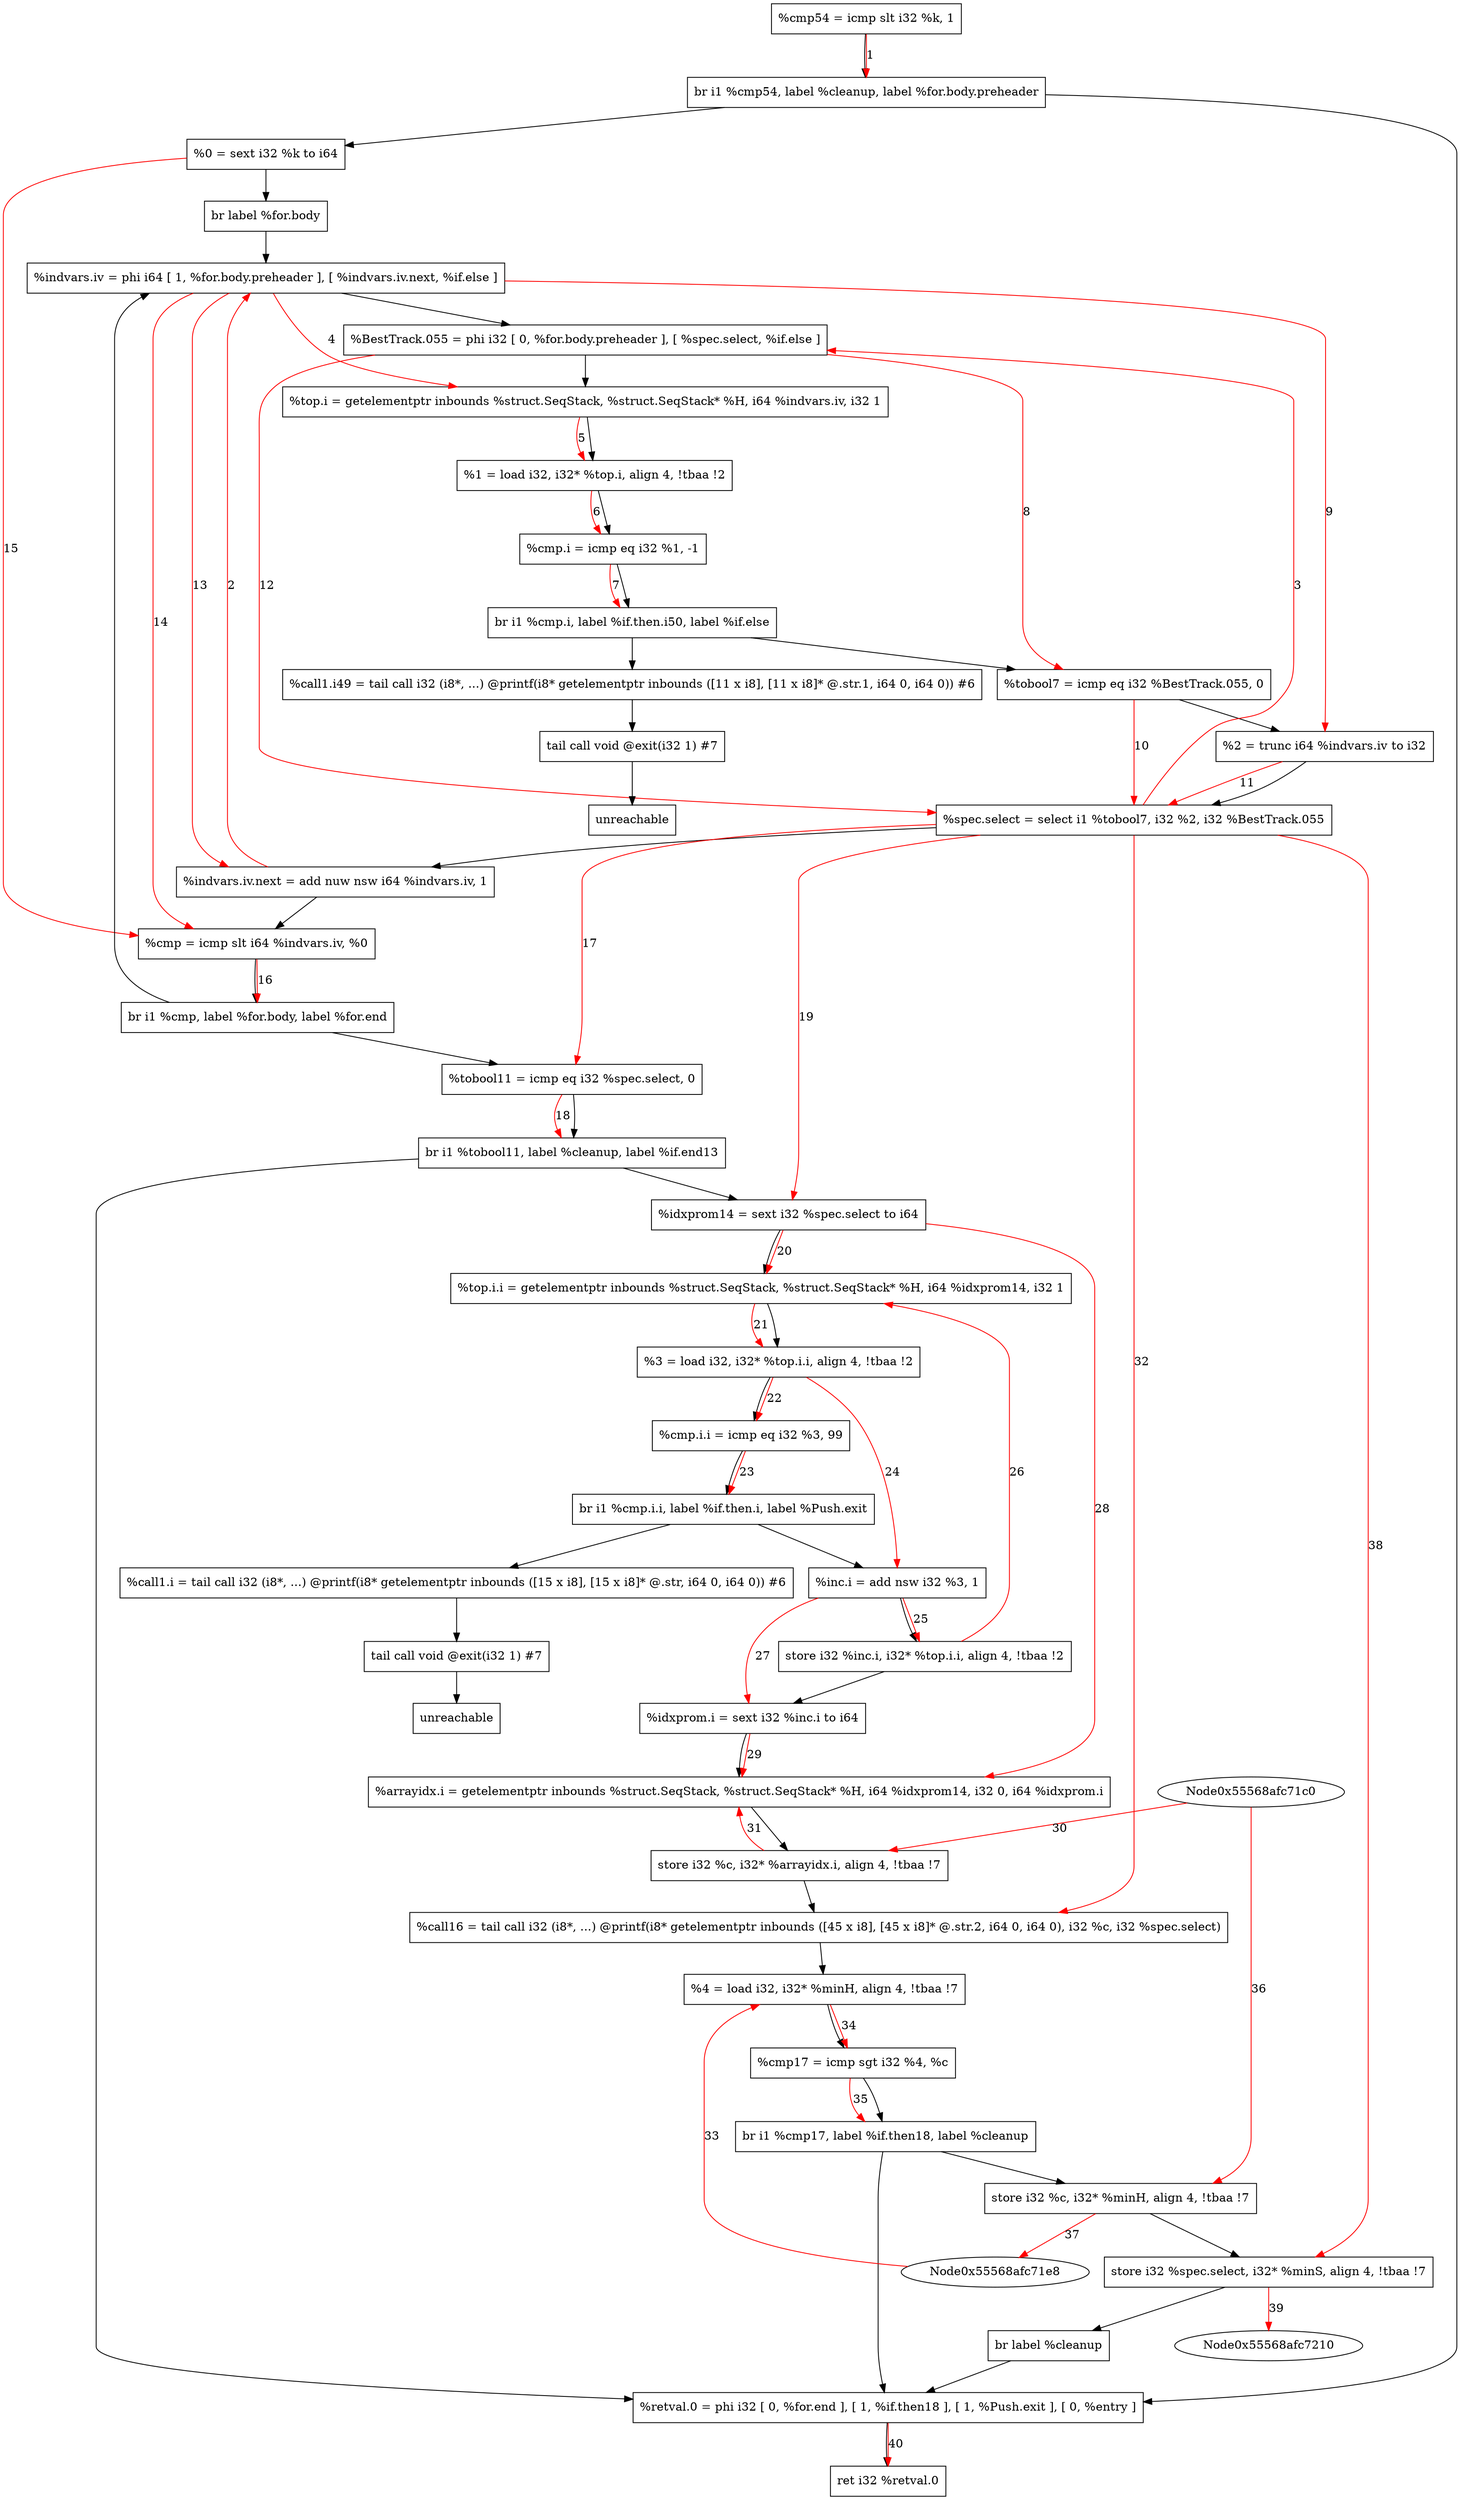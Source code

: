 digraph "CDFG for'Hold' function" {
	Node0x55568afc74f0[shape=record, label="  %cmp54 = icmp slt i32 %k, 1"]
	Node0x55568afc7738[shape=record, label="  br i1 %cmp54, label %cleanup, label %for.body.preheader"]
	Node0x55568afc7688[shape=record, label="  %0 = sext i32 %k to i64"]
	Node0x55568afc7878[shape=record, label="  br label %for.body"]
	Node0x55568afc79f8[shape=record, label="  %indvars.iv = phi i64 [ 1, %for.body.preheader ], [ %indvars.iv.next, %if.else ]"]
	Node0x55568afc7d28[shape=record, label="  %BestTrack.055 = phi i32 [ 0, %for.body.preheader ], [ %spec.select, %if.else ]"]
	Node0x55568afc7e38[shape=record, label="  %top.i = getelementptr inbounds %struct.SeqStack, %struct.SeqStack* %H, i64 %indvars.iv, i32 1"]
	Node0x55568afc7ec8[shape=record, label="  %1 = load i32, i32* %top.i, align 4, !tbaa !2"]
	Node0x55568afc7f60[shape=record, label="  %cmp.i = icmp eq i32 %1, -1"]
	Node0x55568afc80c8[shape=record, label="  br i1 %cmp.i, label %if.then.i50, label %if.else"]
	Node0x55568afc8160[shape=record, label="  %call1.i49 = tail call i32 (i8*, ...) @printf(i8* getelementptr inbounds ([11 x i8], [11 x i8]* @.str.1, i64 0, i64 0)) #6"]
	Node0x55568afc82a0[shape=record, label="  tail call void @exit(i32 1) #7"]
	Node0x55568afc8340[shape=record, label="  unreachable"]
	Node0x55568afc83b0[shape=record, label="  %tobool7 = icmp eq i32 %BestTrack.055, 0"]
	Node0x55568afc79a8[shape=record, label="  %2 = trunc i64 %indvars.iv to i32"]
	Node0x55568afc8468[shape=record, label="  %spec.select = select i1 %tobool7, i32 %2, i32 %BestTrack.055"]
	Node0x55568afc84e0[shape=record, label="  %indvars.iv.next = add nuw nsw i64 %indvars.iv, 1"]
	Node0x55568afc8550[shape=record, label="  %cmp = icmp slt i64 %indvars.iv, %0"]
	Node0x55568afc8648[shape=record, label="  br i1 %cmp, label %for.body, label %for.end"]
	Node0x55568afc86c0[shape=record, label="  %tobool11 = icmp eq i32 %spec.select, 0"]
	Node0x55568afc8ab8[shape=record, label="  br i1 %tobool11, label %cleanup, label %if.end13"]
	Node0x55568afc7818[shape=record, label="  %idxprom14 = sext i32 %spec.select to i64"]
	Node0x55568afc8b78[shape=record, label="  %top.i.i = getelementptr inbounds %struct.SeqStack, %struct.SeqStack* %H, i64 %idxprom14, i32 1"]
	Node0x55568afc7cd8[shape=record, label="  %3 = load i32, i32* %top.i.i, align 4, !tbaa !2"]
	Node0x55568afc8c20[shape=record, label="  %cmp.i.i = icmp eq i32 %3, 99"]
	Node0x55568afc8e28[shape=record, label="  br i1 %cmp.i.i, label %if.then.i, label %Push.exit"]
	Node0x55568afc8ec0[shape=record, label="  %call1.i = tail call i32 (i8*, ...) @printf(i8* getelementptr inbounds ([15 x i8], [15 x i8]* @.str, i64 0, i64 0)) #6"]
	Node0x55568afc8ff0[shape=record, label="  tail call void @exit(i32 1) #7"]
	Node0x55568afc9090[shape=record, label="  unreachable"]
	Node0x55568afc9100[shape=record, label="  %inc.i = add nsw i32 %3, 1"]
	Node0x55568afc9170[shape=record, label="  store i32 %inc.i, i32* %top.i.i, align 4, !tbaa !2"]
	Node0x55568afc8d98[shape=record, label="  %idxprom.i = sext i32 %inc.i to i64"]
	Node0x55568afc9250[shape=record, label="  %arrayidx.i = getelementptr inbounds %struct.SeqStack, %struct.SeqStack* %H, i64 %idxprom14, i32 0, i64 %idxprom.i"]
	Node0x55568afc9300[shape=record, label="  store i32 %c, i32* %arrayidx.i, align 4, !tbaa !7"]
	Node0x55568afc9450[shape=record, label="  %call16 = tail call i32 (i8*, ...) @printf(i8* getelementptr inbounds ([45 x i8], [45 x i8]* @.str.2, i64 0, i64 0), i32 %c, i32 %spec.select)"]
	Node0x55568afc8038[shape=record, label="  %4 = load i32, i32* %minH, align 4, !tbaa !7"]
	Node0x55568afc9570[shape=record, label="  %cmp17 = icmp sgt i32 %4, %c"]
	Node0x55568afc56b8[shape=record, label="  br i1 %cmp17, label %if.then18, label %cleanup"]
	Node0x55568afc5730[shape=record, label="  store i32 %c, i32* %minH, align 4, !tbaa !7"]
	Node0x55568afc57b0[shape=record, label="  store i32 %spec.select, i32* %minS, align 4, !tbaa !7"]
	Node0x55568afc5628[shape=record, label="  br label %cleanup"]
	Node0x55568afc5808[shape=record, label="  %retval.0 = phi i32 [ 0, %for.end ], [ 1, %if.then18 ], [ 1, %Push.exit ], [ 0, %entry ]"]
	Node0x55568afc7478[shape=record, label="  ret i32 %retval.0"]
	Node0x55568afc74f0 -> Node0x55568afc7738
	Node0x55568afc7738 -> Node0x55568afc5808
	Node0x55568afc7738 -> Node0x55568afc7688
	Node0x55568afc7688 -> Node0x55568afc7878
	Node0x55568afc7878 -> Node0x55568afc79f8
	Node0x55568afc79f8 -> Node0x55568afc7d28
	Node0x55568afc7d28 -> Node0x55568afc7e38
	Node0x55568afc7e38 -> Node0x55568afc7ec8
	Node0x55568afc7ec8 -> Node0x55568afc7f60
	Node0x55568afc7f60 -> Node0x55568afc80c8
	Node0x55568afc80c8 -> Node0x55568afc8160
	Node0x55568afc80c8 -> Node0x55568afc83b0
	Node0x55568afc8160 -> Node0x55568afc82a0
	Node0x55568afc82a0 -> Node0x55568afc8340
	Node0x55568afc83b0 -> Node0x55568afc79a8
	Node0x55568afc79a8 -> Node0x55568afc8468
	Node0x55568afc8468 -> Node0x55568afc84e0
	Node0x55568afc84e0 -> Node0x55568afc8550
	Node0x55568afc8550 -> Node0x55568afc8648
	Node0x55568afc8648 -> Node0x55568afc79f8
	Node0x55568afc8648 -> Node0x55568afc86c0
	Node0x55568afc86c0 -> Node0x55568afc8ab8
	Node0x55568afc8ab8 -> Node0x55568afc5808
	Node0x55568afc8ab8 -> Node0x55568afc7818
	Node0x55568afc7818 -> Node0x55568afc8b78
	Node0x55568afc8b78 -> Node0x55568afc7cd8
	Node0x55568afc7cd8 -> Node0x55568afc8c20
	Node0x55568afc8c20 -> Node0x55568afc8e28
	Node0x55568afc8e28 -> Node0x55568afc8ec0
	Node0x55568afc8e28 -> Node0x55568afc9100
	Node0x55568afc8ec0 -> Node0x55568afc8ff0
	Node0x55568afc8ff0 -> Node0x55568afc9090
	Node0x55568afc9100 -> Node0x55568afc9170
	Node0x55568afc9170 -> Node0x55568afc8d98
	Node0x55568afc8d98 -> Node0x55568afc9250
	Node0x55568afc9250 -> Node0x55568afc9300
	Node0x55568afc9300 -> Node0x55568afc9450
	Node0x55568afc9450 -> Node0x55568afc8038
	Node0x55568afc8038 -> Node0x55568afc9570
	Node0x55568afc9570 -> Node0x55568afc56b8
	Node0x55568afc56b8 -> Node0x55568afc5730
	Node0x55568afc56b8 -> Node0x55568afc5808
	Node0x55568afc5730 -> Node0x55568afc57b0
	Node0x55568afc57b0 -> Node0x55568afc5628
	Node0x55568afc5628 -> Node0x55568afc5808
	Node0x55568afc5808 -> Node0x55568afc7478
edge [color=red]
	Node0x55568afc74f0 -> Node0x55568afc7738[label="1"]
	Node0x55568afc84e0 -> Node0x55568afc79f8[label="2"]
	Node0x55568afc8468 -> Node0x55568afc7d28[label="3"]
	Node0x55568afc79f8 -> Node0x55568afc7e38[label="4"]
	Node0x55568afc7e38 -> Node0x55568afc7ec8[label="5"]
	Node0x55568afc7ec8 -> Node0x55568afc7f60[label="6"]
	Node0x55568afc7f60 -> Node0x55568afc80c8[label="7"]
	Node0x55568afc7d28 -> Node0x55568afc83b0[label="8"]
	Node0x55568afc79f8 -> Node0x55568afc79a8[label="9"]
	Node0x55568afc83b0 -> Node0x55568afc8468[label="10"]
	Node0x55568afc79a8 -> Node0x55568afc8468[label="11"]
	Node0x55568afc7d28 -> Node0x55568afc8468[label="12"]
	Node0x55568afc79f8 -> Node0x55568afc84e0[label="13"]
	Node0x55568afc79f8 -> Node0x55568afc8550[label="14"]
	Node0x55568afc7688 -> Node0x55568afc8550[label="15"]
	Node0x55568afc8550 -> Node0x55568afc8648[label="16"]
	Node0x55568afc8468 -> Node0x55568afc86c0[label="17"]
	Node0x55568afc86c0 -> Node0x55568afc8ab8[label="18"]
	Node0x55568afc8468 -> Node0x55568afc7818[label="19"]
	Node0x55568afc7818 -> Node0x55568afc8b78[label="20"]
	Node0x55568afc8b78 -> Node0x55568afc7cd8[label="21"]
	Node0x55568afc7cd8 -> Node0x55568afc8c20[label="22"]
	Node0x55568afc8c20 -> Node0x55568afc8e28[label="23"]
	Node0x55568afc7cd8 -> Node0x55568afc9100[label="24"]
	Node0x55568afc9100 -> Node0x55568afc9170[label="25"]
	Node0x55568afc9170 -> Node0x55568afc8b78[label="26"]
	Node0x55568afc9100 -> Node0x55568afc8d98[label="27"]
	Node0x55568afc7818 -> Node0x55568afc9250[label="28"]
	Node0x55568afc8d98 -> Node0x55568afc9250[label="29"]
	Node0x55568afc71c0 -> Node0x55568afc9300[label="30"]
	Node0x55568afc9300 -> Node0x55568afc9250[label="31"]
	Node0x55568afc8468 -> Node0x55568afc9450[label="32"]
	Node0x55568afc71e8 -> Node0x55568afc8038[label="33"]
	Node0x55568afc8038 -> Node0x55568afc9570[label="34"]
	Node0x55568afc9570 -> Node0x55568afc56b8[label="35"]
	Node0x55568afc71c0 -> Node0x55568afc5730[label="36"]
	Node0x55568afc5730 -> Node0x55568afc71e8[label="37"]
	Node0x55568afc8468 -> Node0x55568afc57b0[label="38"]
	Node0x55568afc57b0 -> Node0x55568afc7210[label="39"]
	Node0x55568afc5808 -> Node0x55568afc7478[label="40"]
}
